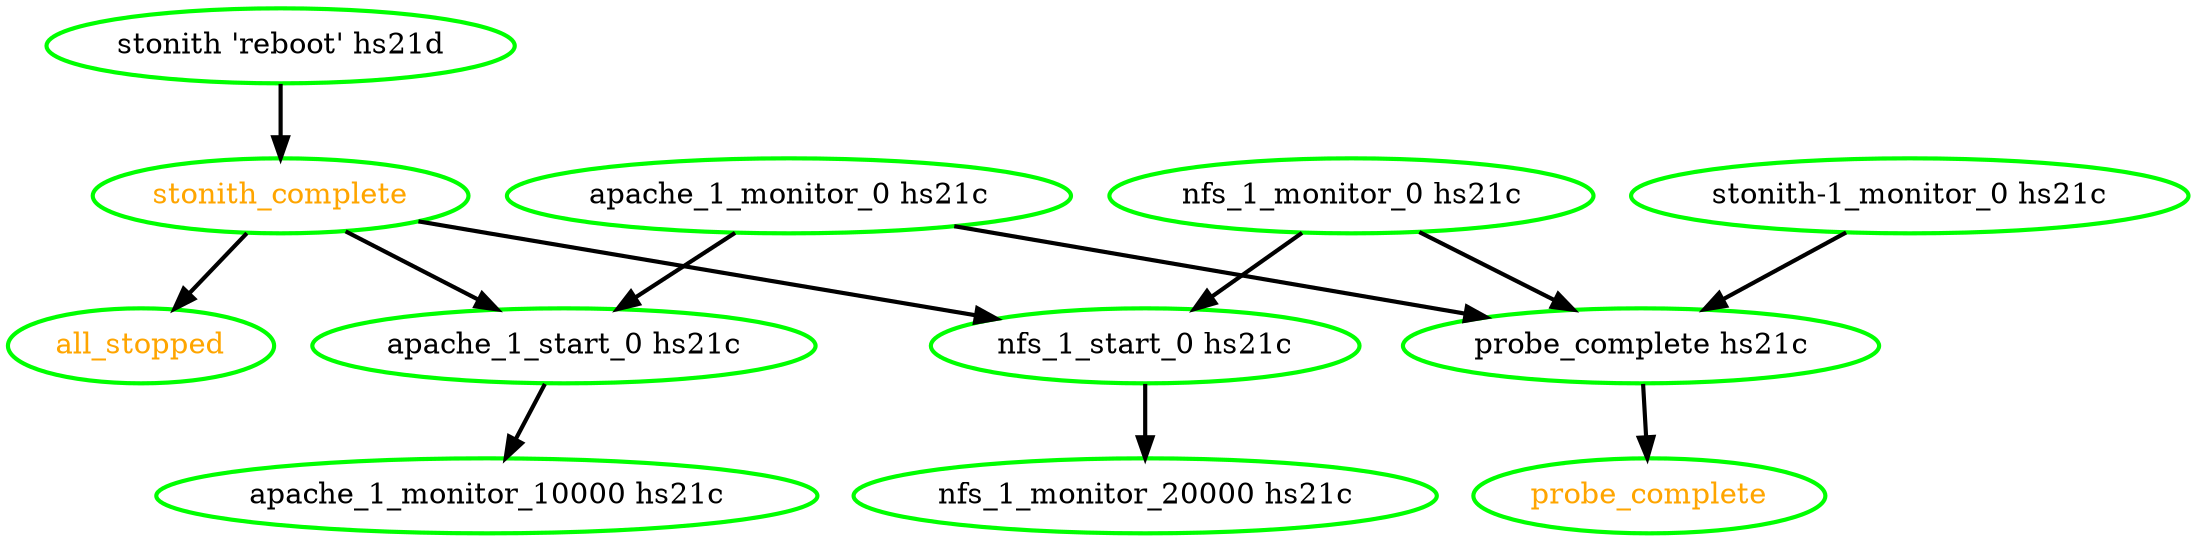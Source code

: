 digraph "g" {
"all_stopped" [ style=bold color="green" fontcolor="orange" ]
"apache_1_monitor_0 hs21c" -> "apache_1_start_0 hs21c" [ style = bold]
"apache_1_monitor_0 hs21c" -> "probe_complete hs21c" [ style = bold]
"apache_1_monitor_0 hs21c" [ style=bold color="green" fontcolor="black" ]
"apache_1_monitor_10000 hs21c" [ style=bold color="green" fontcolor="black" ]
"apache_1_start_0 hs21c" -> "apache_1_monitor_10000 hs21c" [ style = bold]
"apache_1_start_0 hs21c" [ style=bold color="green" fontcolor="black" ]
"nfs_1_monitor_0 hs21c" -> "nfs_1_start_0 hs21c" [ style = bold]
"nfs_1_monitor_0 hs21c" -> "probe_complete hs21c" [ style = bold]
"nfs_1_monitor_0 hs21c" [ style=bold color="green" fontcolor="black" ]
"nfs_1_monitor_20000 hs21c" [ style=bold color="green" fontcolor="black" ]
"nfs_1_start_0 hs21c" -> "nfs_1_monitor_20000 hs21c" [ style = bold]
"nfs_1_start_0 hs21c" [ style=bold color="green" fontcolor="black" ]
"probe_complete hs21c" -> "probe_complete" [ style = bold]
"probe_complete hs21c" [ style=bold color="green" fontcolor="black" ]
"probe_complete" [ style=bold color="green" fontcolor="orange" ]
"stonith 'reboot' hs21d" -> "stonith_complete" [ style = bold]
"stonith 'reboot' hs21d" [ style=bold color="green" fontcolor="black"]
"stonith-1_monitor_0 hs21c" -> "probe_complete hs21c" [ style = bold]
"stonith-1_monitor_0 hs21c" [ style=bold color="green" fontcolor="black" ]
"stonith_complete" -> "all_stopped" [ style = bold]
"stonith_complete" -> "apache_1_start_0 hs21c" [ style = bold]
"stonith_complete" -> "nfs_1_start_0 hs21c" [ style = bold]
"stonith_complete" [ style=bold color="green" fontcolor="orange" ]
}
